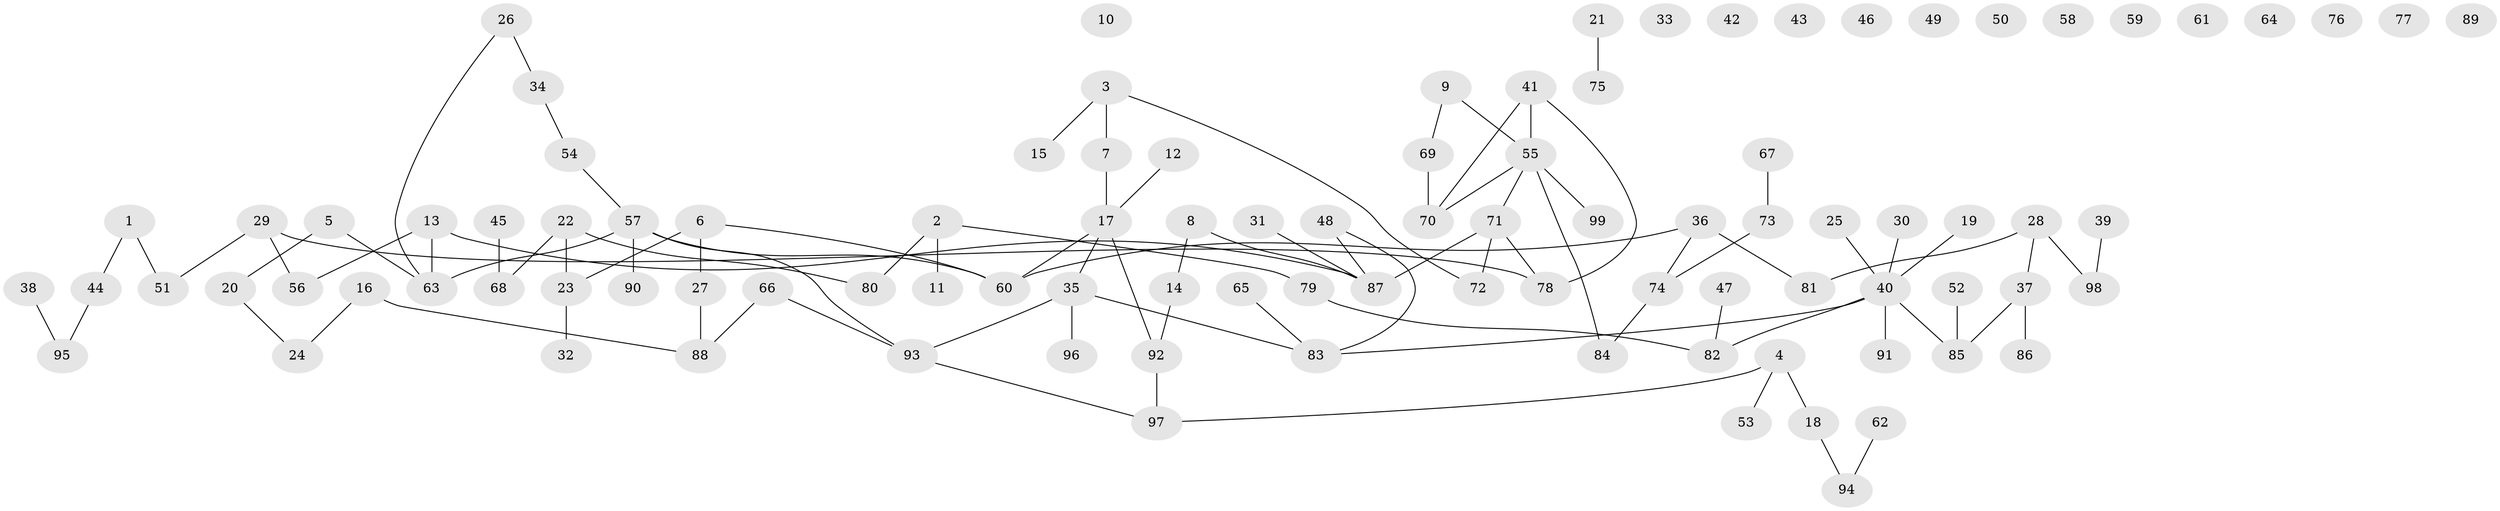 // Generated by graph-tools (version 1.1) at 2025/49/03/09/25 03:49:10]
// undirected, 99 vertices, 98 edges
graph export_dot {
graph [start="1"]
  node [color=gray90,style=filled];
  1;
  2;
  3;
  4;
  5;
  6;
  7;
  8;
  9;
  10;
  11;
  12;
  13;
  14;
  15;
  16;
  17;
  18;
  19;
  20;
  21;
  22;
  23;
  24;
  25;
  26;
  27;
  28;
  29;
  30;
  31;
  32;
  33;
  34;
  35;
  36;
  37;
  38;
  39;
  40;
  41;
  42;
  43;
  44;
  45;
  46;
  47;
  48;
  49;
  50;
  51;
  52;
  53;
  54;
  55;
  56;
  57;
  58;
  59;
  60;
  61;
  62;
  63;
  64;
  65;
  66;
  67;
  68;
  69;
  70;
  71;
  72;
  73;
  74;
  75;
  76;
  77;
  78;
  79;
  80;
  81;
  82;
  83;
  84;
  85;
  86;
  87;
  88;
  89;
  90;
  91;
  92;
  93;
  94;
  95;
  96;
  97;
  98;
  99;
  1 -- 44;
  1 -- 51;
  2 -- 11;
  2 -- 79;
  2 -- 80;
  3 -- 7;
  3 -- 15;
  3 -- 72;
  4 -- 18;
  4 -- 53;
  4 -- 97;
  5 -- 20;
  5 -- 63;
  6 -- 23;
  6 -- 27;
  6 -- 60;
  7 -- 17;
  8 -- 14;
  8 -- 87;
  9 -- 55;
  9 -- 69;
  12 -- 17;
  13 -- 56;
  13 -- 63;
  13 -- 87;
  14 -- 92;
  16 -- 24;
  16 -- 88;
  17 -- 35;
  17 -- 60;
  17 -- 92;
  18 -- 94;
  19 -- 40;
  20 -- 24;
  21 -- 75;
  22 -- 23;
  22 -- 68;
  22 -- 80;
  23 -- 32;
  25 -- 40;
  26 -- 34;
  26 -- 63;
  27 -- 88;
  28 -- 37;
  28 -- 81;
  28 -- 98;
  29 -- 51;
  29 -- 56;
  29 -- 78;
  30 -- 40;
  31 -- 87;
  34 -- 54;
  35 -- 83;
  35 -- 93;
  35 -- 96;
  36 -- 60;
  36 -- 74;
  36 -- 81;
  37 -- 85;
  37 -- 86;
  38 -- 95;
  39 -- 98;
  40 -- 82;
  40 -- 83;
  40 -- 85;
  40 -- 91;
  41 -- 55;
  41 -- 70;
  41 -- 78;
  44 -- 95;
  45 -- 68;
  47 -- 82;
  48 -- 83;
  48 -- 87;
  52 -- 85;
  54 -- 57;
  55 -- 70;
  55 -- 71;
  55 -- 84;
  55 -- 99;
  57 -- 60;
  57 -- 63;
  57 -- 90;
  57 -- 93;
  62 -- 94;
  65 -- 83;
  66 -- 88;
  66 -- 93;
  67 -- 73;
  69 -- 70;
  71 -- 72;
  71 -- 78;
  71 -- 87;
  73 -- 74;
  74 -- 84;
  79 -- 82;
  92 -- 97;
  93 -- 97;
}
